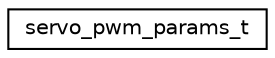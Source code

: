 digraph "Graphical Class Hierarchy"
{
 // LATEX_PDF_SIZE
  edge [fontname="Helvetica",fontsize="10",labelfontname="Helvetica",labelfontsize="10"];
  node [fontname="Helvetica",fontsize="10",shape=record];
  rankdir="LR";
  Node0 [label="servo_pwm_params_t",height=0.2,width=0.4,color="black", fillcolor="white", style="filled",URL="$structservo__pwm__params__t.html",tooltip="PWM configuration parameters for a servos."];
}
